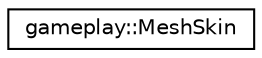 digraph G
{
  edge [fontname="Helvetica",fontsize="10",labelfontname="Helvetica",labelfontsize="10"];
  node [fontname="Helvetica",fontsize="10",shape=record];
  rankdir="LR";
  Node1 [label="gameplay::MeshSkin",height=0.2,width=0.4,color="black", fillcolor="white", style="filled",URL="$classgameplay_1_1_mesh_skin.html"];
}
